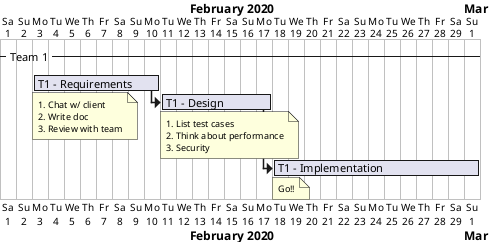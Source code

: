 @startgantt Notes_in_Gantt

Project starts 2020-02-01

-- Team 1 --
[T1 - Requirements] as [T1R] lasts 8 days
note bottom
1. Chat w/ client
2. Write doc
3. Review with team
end note
[T1R] ends 2020-02-10

[T1 - Design] as [T1D] lasts 7 days
note bottom
1. List test cases
2. Think about performance
3. Security
end note

'Adding constraint
[T1D] starts at [T1R]'s end

'Short Name
[T1 - Implementation] as [I] lasts 13 days
[I] starts at [T1D]'s end
note bottom
Go!!
end note

@endgantt